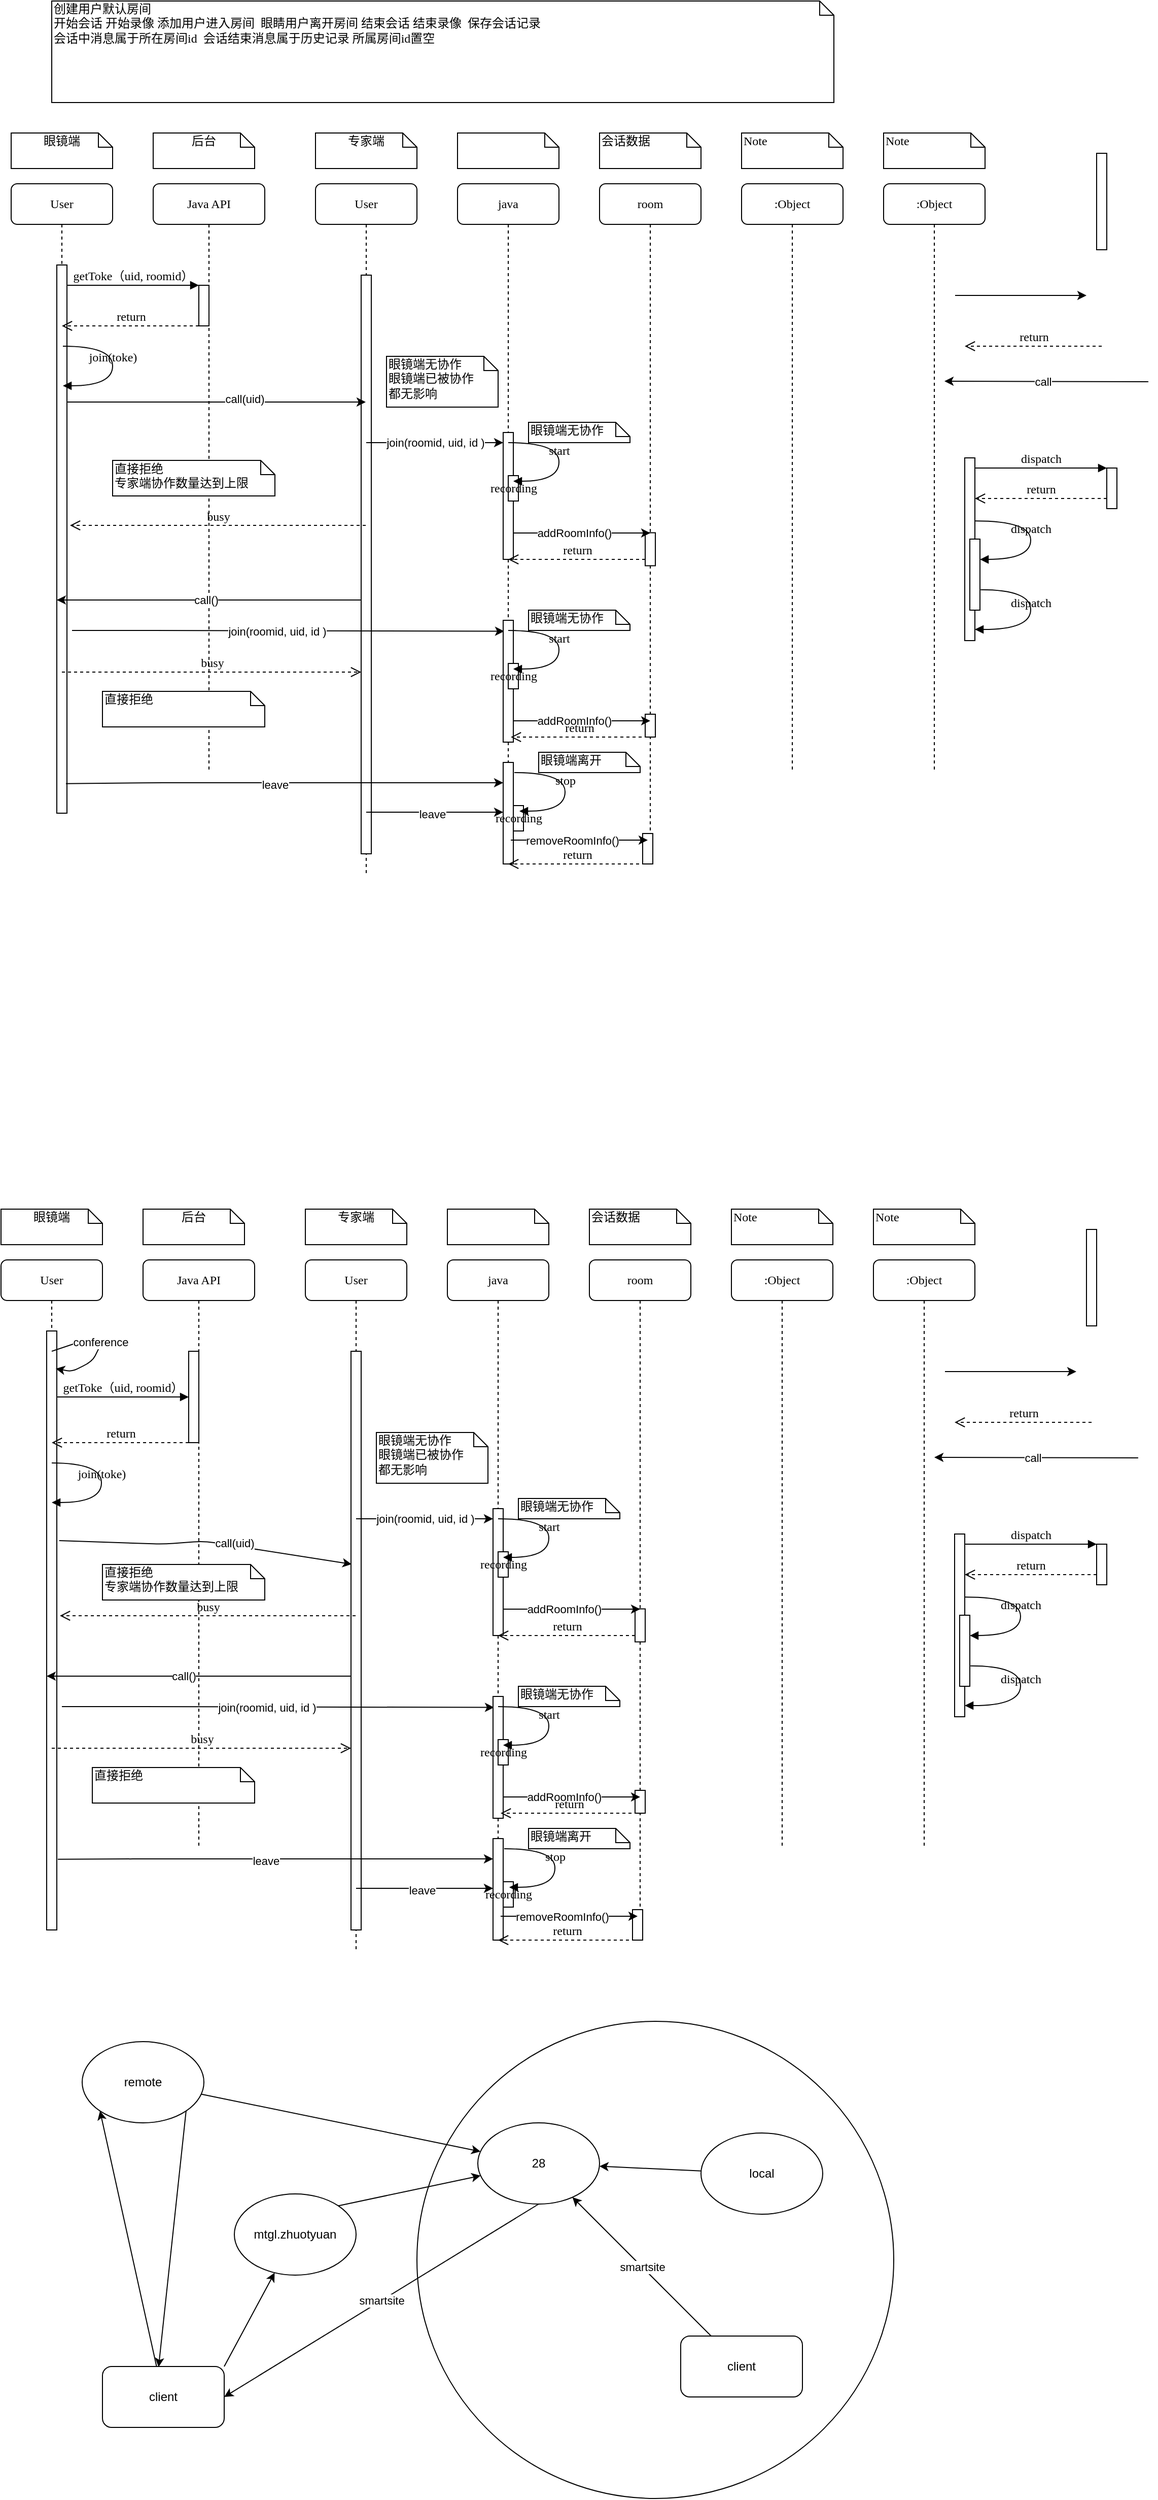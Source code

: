 <mxfile version="14.4.8" type="github">
  <diagram name="Page-1" id="13e1069c-82ec-6db2-03f1-153e76fe0fe0">
    <mxGraphModel dx="934" dy="1406" grid="1" gridSize="10" guides="1" tooltips="1" connect="1" arrows="1" fold="1" page="1" pageScale="1" pageWidth="1100" pageHeight="850" background="#ffffff" math="0" shadow="0">
      <root>
        <mxCell id="0" />
        <mxCell id="1" parent="0" />
        <mxCell id="CfhzM83Ri4UYzs0AbyxH-80" value="" style="ellipse;whiteSpace=wrap;html=1;aspect=fixed;fillColor=none;shadow=0;" vertex="1" parent="1">
          <mxGeometry x="500" y="1890" width="470" height="470" as="geometry" />
        </mxCell>
        <mxCell id="7baba1c4bc27f4b0-2" value="Java API" style="shape=umlLifeline;perimeter=lifelinePerimeter;whiteSpace=wrap;html=1;container=1;collapsible=0;recursiveResize=0;outlineConnect=0;rounded=1;shadow=0;comic=0;labelBackgroundColor=none;strokeWidth=1;fontFamily=Verdana;fontSize=12;align=center;" parent="1" vertex="1">
          <mxGeometry x="240" y="80" width="110" height="580" as="geometry" />
        </mxCell>
        <mxCell id="7baba1c4bc27f4b0-10" value="" style="html=1;points=[];perimeter=orthogonalPerimeter;rounded=0;shadow=0;comic=0;labelBackgroundColor=none;strokeWidth=1;fontFamily=Verdana;fontSize=12;align=center;" parent="7baba1c4bc27f4b0-2" vertex="1">
          <mxGeometry x="45" y="100" width="10" height="40" as="geometry" />
        </mxCell>
        <mxCell id="odlqmuHHD26M4DmsH0EI-45" value="直接拒绝" style="shape=note;whiteSpace=wrap;html=1;size=14;verticalAlign=top;align=left;spacingTop=-6;rounded=0;shadow=0;comic=0;labelBackgroundColor=none;strokeWidth=1;fontFamily=Verdana;fontSize=12" parent="7baba1c4bc27f4b0-2" vertex="1">
          <mxGeometry x="-50" y="500" width="160" height="35" as="geometry" />
        </mxCell>
        <mxCell id="7baba1c4bc27f4b0-3" value="User" style="shape=umlLifeline;perimeter=lifelinePerimeter;whiteSpace=wrap;html=1;container=1;collapsible=0;recursiveResize=0;outlineConnect=0;rounded=1;shadow=0;comic=0;labelBackgroundColor=none;strokeWidth=1;fontFamily=Verdana;fontSize=12;align=center;" parent="1" vertex="1">
          <mxGeometry x="400" y="80" width="100" height="680" as="geometry" />
        </mxCell>
        <mxCell id="7baba1c4bc27f4b0-13" value="" style="html=1;points=[];perimeter=orthogonalPerimeter;rounded=0;shadow=0;comic=0;labelBackgroundColor=none;strokeWidth=1;fontFamily=Verdana;fontSize=12;align=center;" parent="7baba1c4bc27f4b0-3" vertex="1">
          <mxGeometry x="45" y="90" width="10" height="570" as="geometry" />
        </mxCell>
        <mxCell id="7baba1c4bc27f4b0-4" value="java" style="shape=umlLifeline;perimeter=lifelinePerimeter;whiteSpace=wrap;html=1;container=1;collapsible=0;recursiveResize=0;outlineConnect=0;rounded=1;shadow=0;comic=0;labelBackgroundColor=none;strokeWidth=1;fontFamily=Verdana;fontSize=12;align=center;" parent="1" vertex="1">
          <mxGeometry x="540" y="80" width="100" height="670" as="geometry" />
        </mxCell>
        <mxCell id="odlqmuHHD26M4DmsH0EI-8" value="" style="html=1;points=[];perimeter=orthogonalPerimeter;rounded=0;shadow=0;comic=0;labelBackgroundColor=none;strokeWidth=1;fontFamily=Verdana;fontSize=12;align=center;" parent="7baba1c4bc27f4b0-4" vertex="1">
          <mxGeometry x="45" y="245" width="10" height="125" as="geometry" />
        </mxCell>
        <mxCell id="odlqmuHHD26M4DmsH0EI-46" value="" style="html=1;points=[];perimeter=orthogonalPerimeter;rounded=0;shadow=0;comic=0;labelBackgroundColor=none;strokeWidth=1;fontFamily=Verdana;fontSize=12;align=center;" parent="7baba1c4bc27f4b0-4" vertex="1">
          <mxGeometry x="45" y="570" width="10" height="100" as="geometry" />
        </mxCell>
        <mxCell id="7baba1c4bc27f4b0-5" value="room" style="shape=umlLifeline;perimeter=lifelinePerimeter;whiteSpace=wrap;html=1;container=1;collapsible=0;recursiveResize=0;outlineConnect=0;rounded=1;shadow=0;comic=0;labelBackgroundColor=none;strokeWidth=1;fontFamily=Verdana;fontSize=12;align=center;" parent="1" vertex="1">
          <mxGeometry x="680" y="80" width="100" height="670" as="geometry" />
        </mxCell>
        <mxCell id="odlqmuHHD26M4DmsH0EI-15" value="" style="html=1;points=[];perimeter=orthogonalPerimeter;rounded=0;shadow=0;comic=0;labelBackgroundColor=none;strokeWidth=1;fontFamily=Verdana;fontSize=12;align=center;" parent="7baba1c4bc27f4b0-5" vertex="1">
          <mxGeometry x="45" y="343.75" width="10" height="32.5" as="geometry" />
        </mxCell>
        <mxCell id="7baba1c4bc27f4b0-6" value=":Object" style="shape=umlLifeline;perimeter=lifelinePerimeter;whiteSpace=wrap;html=1;container=1;collapsible=0;recursiveResize=0;outlineConnect=0;rounded=1;shadow=0;comic=0;labelBackgroundColor=none;strokeWidth=1;fontFamily=Verdana;fontSize=12;align=center;" parent="1" vertex="1">
          <mxGeometry x="820" y="80" width="100" height="580" as="geometry" />
        </mxCell>
        <mxCell id="7baba1c4bc27f4b0-7" value=":Object" style="shape=umlLifeline;perimeter=lifelinePerimeter;whiteSpace=wrap;html=1;container=1;collapsible=0;recursiveResize=0;outlineConnect=0;rounded=1;shadow=0;comic=0;labelBackgroundColor=none;strokeWidth=1;fontFamily=Verdana;fontSize=12;align=center;" parent="1" vertex="1">
          <mxGeometry x="960" y="80" width="100" height="580" as="geometry" />
        </mxCell>
        <mxCell id="7baba1c4bc27f4b0-8" value="User" style="shape=umlLifeline;perimeter=lifelinePerimeter;whiteSpace=wrap;html=1;container=1;collapsible=0;recursiveResize=0;outlineConnect=0;rounded=1;shadow=0;comic=0;labelBackgroundColor=none;strokeWidth=1;fontFamily=Verdana;fontSize=12;align=center;" parent="1" vertex="1">
          <mxGeometry x="100" y="80" width="100" height="620" as="geometry" />
        </mxCell>
        <mxCell id="7baba1c4bc27f4b0-9" value="" style="html=1;points=[];perimeter=orthogonalPerimeter;rounded=0;shadow=0;comic=0;labelBackgroundColor=none;strokeWidth=1;fontFamily=Verdana;fontSize=12;align=center;" parent="7baba1c4bc27f4b0-8" vertex="1">
          <mxGeometry x="45" y="80" width="10" height="540" as="geometry" />
        </mxCell>
        <mxCell id="7baba1c4bc27f4b0-16" value="" style="html=1;points=[];perimeter=orthogonalPerimeter;rounded=0;shadow=0;comic=0;labelBackgroundColor=none;strokeWidth=1;fontFamily=Verdana;fontSize=12;align=center;" parent="1" vertex="1">
          <mxGeometry x="1040" y="350" width="10" height="180" as="geometry" />
        </mxCell>
        <mxCell id="7baba1c4bc27f4b0-19" value="" style="html=1;points=[];perimeter=orthogonalPerimeter;rounded=0;shadow=0;comic=0;labelBackgroundColor=none;strokeWidth=1;fontFamily=Verdana;fontSize=12;align=center;" parent="1" vertex="1">
          <mxGeometry x="1180" y="360" width="10" height="40" as="geometry" />
        </mxCell>
        <mxCell id="7baba1c4bc27f4b0-20" value="dispatch" style="html=1;verticalAlign=bottom;endArrow=block;entryX=0;entryY=0;labelBackgroundColor=none;fontFamily=Verdana;fontSize=12;edgeStyle=elbowEdgeStyle;elbow=vertical;" parent="1" source="7baba1c4bc27f4b0-16" target="7baba1c4bc27f4b0-19" edge="1">
          <mxGeometry relative="1" as="geometry">
            <mxPoint x="1105" y="360" as="sourcePoint" />
          </mxGeometry>
        </mxCell>
        <mxCell id="7baba1c4bc27f4b0-21" value="return" style="html=1;verticalAlign=bottom;endArrow=open;dashed=1;endSize=8;labelBackgroundColor=none;fontFamily=Verdana;fontSize=12;edgeStyle=elbowEdgeStyle;elbow=vertical;" parent="1" source="7baba1c4bc27f4b0-19" target="7baba1c4bc27f4b0-16" edge="1">
          <mxGeometry relative="1" as="geometry">
            <mxPoint x="1105" y="436" as="targetPoint" />
            <Array as="points">
              <mxPoint x="1125" y="390" />
              <mxPoint x="1155" y="390" />
            </Array>
          </mxGeometry>
        </mxCell>
        <mxCell id="7baba1c4bc27f4b0-11" value="getToke（uid, roomid）" style="html=1;verticalAlign=bottom;endArrow=block;entryX=0;entryY=0;labelBackgroundColor=none;fontFamily=Verdana;fontSize=12;edgeStyle=elbowEdgeStyle;elbow=vertical;" parent="1" source="7baba1c4bc27f4b0-9" target="7baba1c4bc27f4b0-10" edge="1">
          <mxGeometry relative="1" as="geometry">
            <mxPoint x="220" y="190" as="sourcePoint" />
          </mxGeometry>
        </mxCell>
        <mxCell id="7baba1c4bc27f4b0-34" value="" style="html=1;points=[];perimeter=orthogonalPerimeter;rounded=0;shadow=0;comic=0;labelBackgroundColor=none;strokeWidth=1;fontFamily=Verdana;fontSize=12;align=center;" parent="1" vertex="1">
          <mxGeometry x="1045" y="430" width="10" height="70" as="geometry" />
        </mxCell>
        <mxCell id="7baba1c4bc27f4b0-35" value="dispatch" style="html=1;verticalAlign=bottom;endArrow=block;labelBackgroundColor=none;fontFamily=Verdana;fontSize=12;elbow=vertical;edgeStyle=orthogonalEdgeStyle;curved=1;entryX=1;entryY=0.286;entryPerimeter=0;exitX=1.038;exitY=0.345;exitPerimeter=0;" parent="1" source="7baba1c4bc27f4b0-16" target="7baba1c4bc27f4b0-34" edge="1">
          <mxGeometry relative="1" as="geometry">
            <mxPoint x="920" y="360" as="sourcePoint" />
            <mxPoint x="1050" y="360" as="targetPoint" />
            <Array as="points">
              <mxPoint x="1105" y="412" />
              <mxPoint x="1105" y="450" />
            </Array>
          </mxGeometry>
        </mxCell>
        <mxCell id="7baba1c4bc27f4b0-36" value="dispatch" style="html=1;verticalAlign=bottom;endArrow=block;labelBackgroundColor=none;fontFamily=Verdana;fontSize=12;elbow=vertical;edgeStyle=orthogonalEdgeStyle;curved=1;exitX=1.066;exitY=0.713;exitPerimeter=0;" parent="1" source="7baba1c4bc27f4b0-34" edge="1">
          <mxGeometry relative="1" as="geometry">
            <mxPoint x="1065.333" y="480" as="sourcePoint" />
            <mxPoint x="1050" y="519" as="targetPoint" />
            <Array as="points">
              <mxPoint x="1105" y="480" />
              <mxPoint x="1105" y="519" />
            </Array>
          </mxGeometry>
        </mxCell>
        <mxCell id="7baba1c4bc27f4b0-40" value="眼镜端" style="shape=note;whiteSpace=wrap;html=1;size=14;verticalAlign=top;align=center;spacingTop=-6;rounded=0;shadow=0;comic=0;labelBackgroundColor=none;strokeWidth=1;fontFamily=Verdana;fontSize=12" parent="1" vertex="1">
          <mxGeometry x="100" y="30" width="100" height="35" as="geometry" />
        </mxCell>
        <mxCell id="7baba1c4bc27f4b0-41" value="后台" style="shape=note;whiteSpace=wrap;html=1;size=14;verticalAlign=top;align=center;spacingTop=-6;rounded=0;shadow=0;comic=0;labelBackgroundColor=none;strokeWidth=1;fontFamily=Verdana;fontSize=12" parent="1" vertex="1">
          <mxGeometry x="240" y="30" width="100" height="35" as="geometry" />
        </mxCell>
        <mxCell id="7baba1c4bc27f4b0-42" value="&lt;div&gt;&lt;span&gt;专家端&lt;/span&gt;&lt;/div&gt;" style="shape=note;whiteSpace=wrap;html=1;size=14;verticalAlign=top;align=center;spacingTop=-6;rounded=0;shadow=0;comic=0;labelBackgroundColor=none;strokeWidth=1;fontFamily=Verdana;fontSize=12" parent="1" vertex="1">
          <mxGeometry x="400" y="30" width="100" height="35" as="geometry" />
        </mxCell>
        <mxCell id="7baba1c4bc27f4b0-43" value="" style="shape=note;whiteSpace=wrap;html=1;size=14;verticalAlign=top;align=left;spacingTop=-6;rounded=0;shadow=0;comic=0;labelBackgroundColor=none;strokeWidth=1;fontFamily=Verdana;fontSize=12" parent="1" vertex="1">
          <mxGeometry x="540" y="30" width="100" height="35" as="geometry" />
        </mxCell>
        <mxCell id="7baba1c4bc27f4b0-44" value="会话数据" style="shape=note;whiteSpace=wrap;html=1;size=14;verticalAlign=top;align=left;spacingTop=-6;rounded=0;shadow=0;comic=0;labelBackgroundColor=none;strokeWidth=1;fontFamily=Verdana;fontSize=12" parent="1" vertex="1">
          <mxGeometry x="680" y="30" width="100" height="35" as="geometry" />
        </mxCell>
        <mxCell id="7baba1c4bc27f4b0-45" value="Note" style="shape=note;whiteSpace=wrap;html=1;size=14;verticalAlign=top;align=left;spacingTop=-6;rounded=0;shadow=0;comic=0;labelBackgroundColor=none;strokeWidth=1;fontFamily=Verdana;fontSize=12" parent="1" vertex="1">
          <mxGeometry x="820" y="30" width="100" height="35" as="geometry" />
        </mxCell>
        <mxCell id="7baba1c4bc27f4b0-46" value="Note" style="shape=note;whiteSpace=wrap;html=1;size=14;verticalAlign=top;align=left;spacingTop=-6;rounded=0;shadow=0;comic=0;labelBackgroundColor=none;strokeWidth=1;fontFamily=Verdana;fontSize=12" parent="1" vertex="1">
          <mxGeometry x="960" y="30" width="100" height="35" as="geometry" />
        </mxCell>
        <mxCell id="odlqmuHHD26M4DmsH0EI-4" value="" style="endArrow=classic;html=1;exitX=1;exitY=0.25;exitDx=0;exitDy=0;exitPerimeter=0;" parent="1" source="7baba1c4bc27f4b0-9" target="7baba1c4bc27f4b0-3" edge="1">
          <mxGeometry width="50" height="50" relative="1" as="geometry">
            <mxPoint x="500" y="400" as="sourcePoint" />
            <mxPoint x="550" y="350" as="targetPoint" />
          </mxGeometry>
        </mxCell>
        <mxCell id="odlqmuHHD26M4DmsH0EI-5" value="call(uid)" style="edgeLabel;html=1;align=center;verticalAlign=middle;resizable=0;points=[];" parent="odlqmuHHD26M4DmsH0EI-4" vertex="1" connectable="0">
          <mxGeometry x="0.181" y="3" relative="1" as="geometry">
            <mxPoint x="1" as="offset" />
          </mxGeometry>
        </mxCell>
        <mxCell id="odlqmuHHD26M4DmsH0EI-6" value="join(roomid, uid, id )" style="endArrow=classic;html=1;" parent="1" target="odlqmuHHD26M4DmsH0EI-8" edge="1">
          <mxGeometry width="50" height="50" relative="1" as="geometry">
            <mxPoint x="450" y="335" as="sourcePoint" />
            <mxPoint x="570" y="335" as="targetPoint" />
            <Array as="points">
              <mxPoint x="520" y="335" />
            </Array>
          </mxGeometry>
        </mxCell>
        <mxCell id="odlqmuHHD26M4DmsH0EI-9" value="" style="endArrow=classic;html=1;entryX=0.1;entryY=0.09;entryDx=0;entryDy=0;entryPerimeter=0;" parent="1" target="odlqmuHHD26M4DmsH0EI-35" edge="1">
          <mxGeometry x="-0.111" width="50" height="50" relative="1" as="geometry">
            <mxPoint x="160" y="520" as="sourcePoint" />
            <mxPoint x="585" y="520" as="targetPoint" />
            <Array as="points">
              <mxPoint x="230" y="520" />
            </Array>
            <mxPoint as="offset" />
          </mxGeometry>
        </mxCell>
        <mxCell id="odlqmuHHD26M4DmsH0EI-32" value="join(roomid, uid, id )" style="edgeLabel;html=1;align=center;verticalAlign=middle;resizable=0;points=[];" parent="odlqmuHHD26M4DmsH0EI-9" vertex="1" connectable="0">
          <mxGeometry x="-0.054" relative="1" as="geometry">
            <mxPoint as="offset" />
          </mxGeometry>
        </mxCell>
        <mxCell id="odlqmuHHD26M4DmsH0EI-11" value="" style="html=1;points=[];perimeter=orthogonalPerimeter;rounded=0;shadow=0;comic=0;labelBackgroundColor=none;strokeWidth=1;fontFamily=Verdana;fontSize=12;align=center;" parent="1" vertex="1">
          <mxGeometry x="1170" y="50" width="10" height="95" as="geometry" />
        </mxCell>
        <mxCell id="odlqmuHHD26M4DmsH0EI-14" value="addRoomInfo()" style="endArrow=classic;html=1;" parent="1" edge="1">
          <mxGeometry x="-0.111" width="50" height="50" relative="1" as="geometry">
            <mxPoint x="595" y="424" as="sourcePoint" />
            <mxPoint x="730" y="424" as="targetPoint" />
            <Array as="points" />
            <mxPoint as="offset" />
          </mxGeometry>
        </mxCell>
        <mxCell id="odlqmuHHD26M4DmsH0EI-16" value="return" style="html=1;verticalAlign=bottom;endArrow=open;dashed=1;endSize=8;labelBackgroundColor=none;fontFamily=Verdana;fontSize=12;edgeStyle=elbowEdgeStyle;elbow=vertical;" parent="1" edge="1">
          <mxGeometry relative="1" as="geometry">
            <mxPoint x="1040" y="240" as="targetPoint" />
            <Array as="points" />
            <mxPoint x="1175" y="240" as="sourcePoint" />
          </mxGeometry>
        </mxCell>
        <mxCell id="odlqmuHHD26M4DmsH0EI-17" value="busy" style="html=1;verticalAlign=bottom;endArrow=open;dashed=1;endSize=8;labelBackgroundColor=none;fontFamily=Verdana;fontSize=12;edgeStyle=elbowEdgeStyle;elbow=vertical;entryX=1.3;entryY=0.475;entryDx=0;entryDy=0;entryPerimeter=0;" parent="1" source="7baba1c4bc27f4b0-3" target="7baba1c4bc27f4b0-9" edge="1">
          <mxGeometry relative="1" as="geometry">
            <mxPoint x="240" y="390" as="targetPoint" />
            <Array as="points" />
            <mxPoint x="375" y="390" as="sourcePoint" />
          </mxGeometry>
        </mxCell>
        <mxCell id="odlqmuHHD26M4DmsH0EI-18" value="return" style="html=1;verticalAlign=bottom;endArrow=open;dashed=1;endSize=8;labelBackgroundColor=none;fontFamily=Verdana;fontSize=12;edgeStyle=elbowEdgeStyle;elbow=vertical;" parent="1" edge="1">
          <mxGeometry relative="1" as="geometry">
            <mxPoint x="150" y="220" as="targetPoint" />
            <Array as="points" />
            <mxPoint x="285" y="220" as="sourcePoint" />
          </mxGeometry>
        </mxCell>
        <mxCell id="odlqmuHHD26M4DmsH0EI-19" value="眼镜端无协作&lt;br&gt;眼镜端已被协作&lt;br&gt;都无影响" style="shape=note;whiteSpace=wrap;html=1;size=14;verticalAlign=top;align=left;spacingTop=-6;rounded=0;shadow=0;comic=0;labelBackgroundColor=none;strokeWidth=1;fontFamily=Verdana;fontSize=12" parent="1" vertex="1">
          <mxGeometry x="470" y="250" width="110" height="50" as="geometry" />
        </mxCell>
        <mxCell id="odlqmuHHD26M4DmsH0EI-20" value="直接拒绝&lt;br&gt;专家端协作数量达到上限" style="shape=note;whiteSpace=wrap;html=1;size=14;verticalAlign=top;align=left;spacingTop=-6;rounded=0;shadow=0;comic=0;labelBackgroundColor=none;strokeWidth=1;fontFamily=Verdana;fontSize=12" parent="1" vertex="1">
          <mxGeometry x="200" y="352.5" width="160" height="35" as="geometry" />
        </mxCell>
        <mxCell id="odlqmuHHD26M4DmsH0EI-21" value="" style="endArrow=classic;html=1;" parent="1" edge="1">
          <mxGeometry x="-0.111" width="50" height="50" relative="1" as="geometry">
            <mxPoint x="445" y="490" as="sourcePoint" />
            <mxPoint x="145" y="490" as="targetPoint" />
            <Array as="points">
              <mxPoint x="345.5" y="490" />
            </Array>
            <mxPoint as="offset" />
          </mxGeometry>
        </mxCell>
        <mxCell id="odlqmuHHD26M4DmsH0EI-22" value="call()" style="edgeLabel;html=1;align=center;verticalAlign=middle;resizable=0;points=[];" parent="odlqmuHHD26M4DmsH0EI-21" vertex="1" connectable="0">
          <mxGeometry x="0.05" relative="1" as="geometry">
            <mxPoint x="4" as="offset" />
          </mxGeometry>
        </mxCell>
        <mxCell id="odlqmuHHD26M4DmsH0EI-23" value="" style="endArrow=classic;html=1;" parent="1" edge="1">
          <mxGeometry x="-0.111" width="50" height="50" relative="1" as="geometry">
            <mxPoint x="1221" y="275" as="sourcePoint" />
            <mxPoint x="1020" y="274.5" as="targetPoint" />
            <Array as="points">
              <mxPoint x="1220.5" y="274.5" />
            </Array>
            <mxPoint as="offset" />
          </mxGeometry>
        </mxCell>
        <mxCell id="odlqmuHHD26M4DmsH0EI-24" value="call" style="edgeLabel;html=1;align=center;verticalAlign=middle;resizable=0;points=[];" parent="odlqmuHHD26M4DmsH0EI-23" vertex="1" connectable="0">
          <mxGeometry x="0.05" relative="1" as="geometry">
            <mxPoint x="1" as="offset" />
          </mxGeometry>
        </mxCell>
        <mxCell id="odlqmuHHD26M4DmsH0EI-26" value="" style="endArrow=classic;html=1;" parent="1" edge="1">
          <mxGeometry x="-0.111" width="50" height="50" relative="1" as="geometry">
            <mxPoint x="1030.5" y="190" as="sourcePoint" />
            <mxPoint x="1160" y="190" as="targetPoint" />
            <Array as="points">
              <mxPoint x="1100.5" y="190" />
            </Array>
            <mxPoint as="offset" />
          </mxGeometry>
        </mxCell>
        <mxCell id="odlqmuHHD26M4DmsH0EI-28" value="recording" style="html=1;points=[];perimeter=orthogonalPerimeter;rounded=0;shadow=0;comic=0;labelBackgroundColor=none;strokeWidth=1;fontFamily=Verdana;fontSize=12;align=center;" parent="1" vertex="1">
          <mxGeometry x="590" y="367.5" width="10" height="25" as="geometry" />
        </mxCell>
        <mxCell id="odlqmuHHD26M4DmsH0EI-30" value="start" style="html=1;verticalAlign=bottom;endArrow=block;labelBackgroundColor=none;fontFamily=Verdana;fontSize=12;elbow=vertical;edgeStyle=orthogonalEdgeStyle;curved=1;exitX=1.038;exitY=0.345;exitPerimeter=0;" parent="1" edge="1">
          <mxGeometry relative="1" as="geometry">
            <mxPoint x="590.0" y="335.0" as="sourcePoint" />
            <mxPoint x="595" y="373" as="targetPoint" />
            <Array as="points">
              <mxPoint x="640" y="335" />
              <mxPoint x="640" y="373" />
            </Array>
          </mxGeometry>
        </mxCell>
        <mxCell id="odlqmuHHD26M4DmsH0EI-31" value="&lt;span&gt;眼镜端无协作&lt;/span&gt;" style="shape=note;whiteSpace=wrap;html=1;size=14;verticalAlign=top;align=left;spacingTop=-6;rounded=0;shadow=0;comic=0;labelBackgroundColor=none;strokeWidth=1;fontFamily=Verdana;fontSize=12" parent="1" vertex="1">
          <mxGeometry x="610" y="315" width="100" height="20" as="geometry" />
        </mxCell>
        <mxCell id="odlqmuHHD26M4DmsH0EI-33" value="busy" style="html=1;verticalAlign=bottom;endArrow=open;dashed=1;endSize=8;labelBackgroundColor=none;fontFamily=Verdana;fontSize=12;edgeStyle=elbowEdgeStyle;elbow=vertical;" parent="1" source="7baba1c4bc27f4b0-8" target="7baba1c4bc27f4b0-13" edge="1">
          <mxGeometry relative="1" as="geometry">
            <mxPoint x="144.25" y="560" as="targetPoint" />
            <Array as="points">
              <mxPoint x="400" y="561" />
            </Array>
            <mxPoint x="390" y="540" as="sourcePoint" />
          </mxGeometry>
        </mxCell>
        <mxCell id="odlqmuHHD26M4DmsH0EI-35" value="" style="html=1;points=[];perimeter=orthogonalPerimeter;rounded=0;shadow=0;comic=0;labelBackgroundColor=none;strokeWidth=1;fontFamily=Verdana;fontSize=12;align=center;" parent="1" vertex="1">
          <mxGeometry x="585" y="510" width="10" height="120" as="geometry" />
        </mxCell>
        <mxCell id="odlqmuHHD26M4DmsH0EI-36" value="" style="html=1;points=[];perimeter=orthogonalPerimeter;rounded=0;shadow=0;comic=0;labelBackgroundColor=none;strokeWidth=1;fontFamily=Verdana;fontSize=12;align=center;" parent="1" vertex="1">
          <mxGeometry x="725" y="602.5" width="10" height="22.5" as="geometry" />
        </mxCell>
        <mxCell id="odlqmuHHD26M4DmsH0EI-37" value="addRoomInfo()" style="endArrow=classic;html=1;" parent="1" edge="1">
          <mxGeometry x="-0.111" width="50" height="50" relative="1" as="geometry">
            <mxPoint x="595" y="609" as="sourcePoint" />
            <mxPoint x="730" y="609" as="targetPoint" />
            <Array as="points" />
            <mxPoint as="offset" />
          </mxGeometry>
        </mxCell>
        <mxCell id="odlqmuHHD26M4DmsH0EI-38" value="recording" style="html=1;points=[];perimeter=orthogonalPerimeter;rounded=0;shadow=0;comic=0;labelBackgroundColor=none;strokeWidth=1;fontFamily=Verdana;fontSize=12;align=center;" parent="1" vertex="1">
          <mxGeometry x="590" y="552.5" width="10" height="25" as="geometry" />
        </mxCell>
        <mxCell id="odlqmuHHD26M4DmsH0EI-39" value="start" style="html=1;verticalAlign=bottom;endArrow=block;labelBackgroundColor=none;fontFamily=Verdana;fontSize=12;elbow=vertical;edgeStyle=orthogonalEdgeStyle;curved=1;exitX=1.038;exitY=0.345;exitPerimeter=0;" parent="1" edge="1">
          <mxGeometry relative="1" as="geometry">
            <mxPoint x="590" y="520" as="sourcePoint" />
            <mxPoint x="595" y="558" as="targetPoint" />
            <Array as="points">
              <mxPoint x="640" y="520" />
              <mxPoint x="640" y="558" />
            </Array>
          </mxGeometry>
        </mxCell>
        <mxCell id="odlqmuHHD26M4DmsH0EI-40" value="&lt;span&gt;眼镜端无协作&lt;/span&gt;" style="shape=note;whiteSpace=wrap;html=1;size=14;verticalAlign=top;align=left;spacingTop=-6;rounded=0;shadow=0;comic=0;labelBackgroundColor=none;strokeWidth=1;fontFamily=Verdana;fontSize=12" parent="1" vertex="1">
          <mxGeometry x="610" y="500" width="100" height="20" as="geometry" />
        </mxCell>
        <mxCell id="odlqmuHHD26M4DmsH0EI-43" value="return" style="html=1;verticalAlign=bottom;endArrow=open;dashed=1;endSize=8;labelBackgroundColor=none;fontFamily=Verdana;fontSize=12;edgeStyle=elbowEdgeStyle;elbow=vertical;" parent="1" edge="1">
          <mxGeometry relative="1" as="geometry">
            <mxPoint x="590" y="450" as="targetPoint" />
            <Array as="points" />
            <mxPoint x="725" y="450" as="sourcePoint" />
          </mxGeometry>
        </mxCell>
        <mxCell id="odlqmuHHD26M4DmsH0EI-44" value="return" style="html=1;verticalAlign=bottom;endArrow=open;dashed=1;endSize=8;labelBackgroundColor=none;fontFamily=Verdana;fontSize=12;edgeStyle=elbowEdgeStyle;elbow=vertical;" parent="1" edge="1">
          <mxGeometry relative="1" as="geometry">
            <mxPoint x="592.5" y="625" as="targetPoint" />
            <Array as="points" />
            <mxPoint x="727.5" y="625" as="sourcePoint" />
          </mxGeometry>
        </mxCell>
        <mxCell id="odlqmuHHD26M4DmsH0EI-47" value="" style="endArrow=classic;html=1;exitX=0.9;exitY=0.946;exitDx=0;exitDy=0;exitPerimeter=0;" parent="1" source="7baba1c4bc27f4b0-9" target="odlqmuHHD26M4DmsH0EI-46" edge="1">
          <mxGeometry x="-0.111" width="50" height="50" relative="1" as="geometry">
            <mxPoint x="180" y="670" as="sourcePoint" />
            <mxPoint x="299.5" y="670" as="targetPoint" />
            <Array as="points">
              <mxPoint x="240" y="670" />
            </Array>
            <mxPoint as="offset" />
          </mxGeometry>
        </mxCell>
        <mxCell id="odlqmuHHD26M4DmsH0EI-48" value="leave" style="edgeLabel;html=1;align=center;verticalAlign=middle;resizable=0;points=[];" parent="odlqmuHHD26M4DmsH0EI-47" vertex="1" connectable="0">
          <mxGeometry x="-0.044" y="-2" relative="1" as="geometry">
            <mxPoint as="offset" />
          </mxGeometry>
        </mxCell>
        <mxCell id="odlqmuHHD26M4DmsH0EI-51" value="" style="endArrow=classic;html=1;" parent="1" edge="1">
          <mxGeometry x="-0.111" width="50" height="50" relative="1" as="geometry">
            <mxPoint x="450" y="699" as="sourcePoint" />
            <mxPoint x="585" y="699" as="targetPoint" />
            <Array as="points" />
            <mxPoint as="offset" />
          </mxGeometry>
        </mxCell>
        <mxCell id="odlqmuHHD26M4DmsH0EI-52" value="leave" style="edgeLabel;html=1;align=center;verticalAlign=middle;resizable=0;points=[];" parent="odlqmuHHD26M4DmsH0EI-51" vertex="1" connectable="0">
          <mxGeometry x="-0.044" y="-2" relative="1" as="geometry">
            <mxPoint as="offset" />
          </mxGeometry>
        </mxCell>
        <mxCell id="odlqmuHHD26M4DmsH0EI-53" value="recording" style="html=1;points=[];perimeter=orthogonalPerimeter;rounded=0;shadow=0;comic=0;labelBackgroundColor=none;strokeWidth=1;fontFamily=Verdana;fontSize=12;align=center;" parent="1" vertex="1">
          <mxGeometry x="595" y="692.5" width="10" height="25" as="geometry" />
        </mxCell>
        <mxCell id="odlqmuHHD26M4DmsH0EI-54" value="stop" style="html=1;verticalAlign=bottom;endArrow=block;labelBackgroundColor=none;fontFamily=Verdana;fontSize=12;elbow=vertical;edgeStyle=orthogonalEdgeStyle;curved=1;exitX=1.038;exitY=0.345;exitPerimeter=0;" parent="1" edge="1">
          <mxGeometry relative="1" as="geometry">
            <mxPoint x="596" y="660" as="sourcePoint" />
            <mxPoint x="601" y="698" as="targetPoint" />
            <Array as="points">
              <mxPoint x="646" y="660" />
              <mxPoint x="646" y="698" />
            </Array>
          </mxGeometry>
        </mxCell>
        <mxCell id="odlqmuHHD26M4DmsH0EI-56" value="" style="html=1;points=[];perimeter=orthogonalPerimeter;rounded=0;shadow=0;comic=0;labelBackgroundColor=none;strokeWidth=1;fontFamily=Verdana;fontSize=12;align=center;" parent="1" vertex="1">
          <mxGeometry x="722.5" y="720" width="10" height="30" as="geometry" />
        </mxCell>
        <mxCell id="odlqmuHHD26M4DmsH0EI-57" value="removeRoomInfo()" style="endArrow=classic;html=1;" parent="1" edge="1">
          <mxGeometry x="-0.111" width="50" height="50" relative="1" as="geometry">
            <mxPoint x="592.5" y="726.5" as="sourcePoint" />
            <mxPoint x="727.5" y="726.5" as="targetPoint" />
            <Array as="points" />
            <mxPoint as="offset" />
          </mxGeometry>
        </mxCell>
        <mxCell id="odlqmuHHD26M4DmsH0EI-58" value="return" style="html=1;verticalAlign=bottom;endArrow=open;dashed=1;endSize=8;labelBackgroundColor=none;fontFamily=Verdana;fontSize=12;edgeStyle=elbowEdgeStyle;elbow=vertical;" parent="1" edge="1">
          <mxGeometry relative="1" as="geometry">
            <mxPoint x="590" y="750" as="targetPoint" />
            <Array as="points" />
            <mxPoint x="725" y="750" as="sourcePoint" />
          </mxGeometry>
        </mxCell>
        <mxCell id="odlqmuHHD26M4DmsH0EI-59" value="&lt;span&gt;眼镜端离开&lt;/span&gt;" style="shape=note;whiteSpace=wrap;html=1;size=14;verticalAlign=top;align=left;spacingTop=-6;rounded=0;shadow=0;comic=0;labelBackgroundColor=none;strokeWidth=1;fontFamily=Verdana;fontSize=12" parent="1" vertex="1">
          <mxGeometry x="620" y="640" width="100" height="20" as="geometry" />
        </mxCell>
        <mxCell id="P2DkG12NdxDLuXwxPzHu-1" value="创建用户默认房间&amp;nbsp;&lt;br&gt;开始会话 开始录像 添加用户进入房间&amp;nbsp; 眼睛用户离开房间 结束会话 结束录像&amp;nbsp; 保存会话记录&lt;br&gt;会话中消息属于所在房间id&amp;nbsp; 会话结束消息属于历史记录 所属房间id置空" style="shape=note;whiteSpace=wrap;html=1;size=14;verticalAlign=top;align=left;spacingTop=-6;rounded=0;shadow=0;comic=0;labelBackgroundColor=none;strokeWidth=1;fontFamily=Verdana;fontSize=12" parent="1" vertex="1">
          <mxGeometry x="140" y="-100" width="771" height="100" as="geometry" />
        </mxCell>
        <mxCell id="Yd7mBNa5vslCqtSXKkKX-2" value="join(toke)" style="html=1;verticalAlign=bottom;endArrow=block;labelBackgroundColor=none;fontFamily=Verdana;fontSize=12;elbow=vertical;edgeStyle=orthogonalEdgeStyle;curved=1;" parent="1" edge="1">
          <mxGeometry relative="1" as="geometry">
            <mxPoint x="151" y="240" as="sourcePoint" />
            <mxPoint x="151" y="279" as="targetPoint" />
            <Array as="points">
              <mxPoint x="200" y="240.1" />
              <mxPoint x="200" y="279.1" />
            </Array>
          </mxGeometry>
        </mxCell>
        <mxCell id="CfhzM83Ri4UYzs0AbyxH-1" value="Java API" style="shape=umlLifeline;perimeter=lifelinePerimeter;whiteSpace=wrap;html=1;container=1;collapsible=0;recursiveResize=0;outlineConnect=0;rounded=1;shadow=0;comic=0;labelBackgroundColor=none;strokeWidth=1;fontFamily=Verdana;fontSize=12;align=center;" vertex="1" parent="1">
          <mxGeometry x="230" y="1140" width="110" height="580" as="geometry" />
        </mxCell>
        <mxCell id="CfhzM83Ri4UYzs0AbyxH-2" value="" style="html=1;points=[];perimeter=orthogonalPerimeter;rounded=0;shadow=0;comic=0;labelBackgroundColor=none;strokeWidth=1;fontFamily=Verdana;fontSize=12;align=center;" vertex="1" parent="CfhzM83Ri4UYzs0AbyxH-1">
          <mxGeometry x="45" y="90" width="10" height="90" as="geometry" />
        </mxCell>
        <mxCell id="CfhzM83Ri4UYzs0AbyxH-3" value="直接拒绝" style="shape=note;whiteSpace=wrap;html=1;size=14;verticalAlign=top;align=left;spacingTop=-6;rounded=0;shadow=0;comic=0;labelBackgroundColor=none;strokeWidth=1;fontFamily=Verdana;fontSize=12" vertex="1" parent="CfhzM83Ri4UYzs0AbyxH-1">
          <mxGeometry x="-50" y="500" width="160" height="35" as="geometry" />
        </mxCell>
        <mxCell id="CfhzM83Ri4UYzs0AbyxH-4" value="User" style="shape=umlLifeline;perimeter=lifelinePerimeter;whiteSpace=wrap;html=1;container=1;collapsible=0;recursiveResize=0;outlineConnect=0;rounded=1;shadow=0;comic=0;labelBackgroundColor=none;strokeWidth=1;fontFamily=Verdana;fontSize=12;align=center;" vertex="1" parent="1">
          <mxGeometry x="390" y="1140" width="100" height="680" as="geometry" />
        </mxCell>
        <mxCell id="CfhzM83Ri4UYzs0AbyxH-5" value="" style="html=1;points=[];perimeter=orthogonalPerimeter;rounded=0;shadow=0;comic=0;labelBackgroundColor=none;strokeWidth=1;fontFamily=Verdana;fontSize=12;align=center;" vertex="1" parent="CfhzM83Ri4UYzs0AbyxH-4">
          <mxGeometry x="45" y="90" width="10" height="570" as="geometry" />
        </mxCell>
        <mxCell id="CfhzM83Ri4UYzs0AbyxH-6" value="java" style="shape=umlLifeline;perimeter=lifelinePerimeter;whiteSpace=wrap;html=1;container=1;collapsible=0;recursiveResize=0;outlineConnect=0;rounded=1;shadow=0;comic=0;labelBackgroundColor=none;strokeWidth=1;fontFamily=Verdana;fontSize=12;align=center;" vertex="1" parent="1">
          <mxGeometry x="530" y="1140" width="100" height="670" as="geometry" />
        </mxCell>
        <mxCell id="CfhzM83Ri4UYzs0AbyxH-7" value="" style="html=1;points=[];perimeter=orthogonalPerimeter;rounded=0;shadow=0;comic=0;labelBackgroundColor=none;strokeWidth=1;fontFamily=Verdana;fontSize=12;align=center;" vertex="1" parent="CfhzM83Ri4UYzs0AbyxH-6">
          <mxGeometry x="45" y="245" width="10" height="125" as="geometry" />
        </mxCell>
        <mxCell id="CfhzM83Ri4UYzs0AbyxH-8" value="" style="html=1;points=[];perimeter=orthogonalPerimeter;rounded=0;shadow=0;comic=0;labelBackgroundColor=none;strokeWidth=1;fontFamily=Verdana;fontSize=12;align=center;" vertex="1" parent="CfhzM83Ri4UYzs0AbyxH-6">
          <mxGeometry x="45" y="570" width="10" height="100" as="geometry" />
        </mxCell>
        <mxCell id="CfhzM83Ri4UYzs0AbyxH-9" value="room" style="shape=umlLifeline;perimeter=lifelinePerimeter;whiteSpace=wrap;html=1;container=1;collapsible=0;recursiveResize=0;outlineConnect=0;rounded=1;shadow=0;comic=0;labelBackgroundColor=none;strokeWidth=1;fontFamily=Verdana;fontSize=12;align=center;" vertex="1" parent="1">
          <mxGeometry x="670" y="1140" width="100" height="670" as="geometry" />
        </mxCell>
        <mxCell id="CfhzM83Ri4UYzs0AbyxH-10" value="" style="html=1;points=[];perimeter=orthogonalPerimeter;rounded=0;shadow=0;comic=0;labelBackgroundColor=none;strokeWidth=1;fontFamily=Verdana;fontSize=12;align=center;" vertex="1" parent="CfhzM83Ri4UYzs0AbyxH-9">
          <mxGeometry x="45" y="343.75" width="10" height="32.5" as="geometry" />
        </mxCell>
        <mxCell id="CfhzM83Ri4UYzs0AbyxH-11" value=":Object" style="shape=umlLifeline;perimeter=lifelinePerimeter;whiteSpace=wrap;html=1;container=1;collapsible=0;recursiveResize=0;outlineConnect=0;rounded=1;shadow=0;comic=0;labelBackgroundColor=none;strokeWidth=1;fontFamily=Verdana;fontSize=12;align=center;" vertex="1" parent="1">
          <mxGeometry x="810" y="1140" width="100" height="580" as="geometry" />
        </mxCell>
        <mxCell id="CfhzM83Ri4UYzs0AbyxH-12" value=":Object" style="shape=umlLifeline;perimeter=lifelinePerimeter;whiteSpace=wrap;html=1;container=1;collapsible=0;recursiveResize=0;outlineConnect=0;rounded=1;shadow=0;comic=0;labelBackgroundColor=none;strokeWidth=1;fontFamily=Verdana;fontSize=12;align=center;" vertex="1" parent="1">
          <mxGeometry x="950" y="1140" width="100" height="580" as="geometry" />
        </mxCell>
        <mxCell id="CfhzM83Ri4UYzs0AbyxH-13" value="User" style="shape=umlLifeline;perimeter=lifelinePerimeter;whiteSpace=wrap;html=1;container=1;collapsible=0;recursiveResize=0;outlineConnect=0;rounded=1;shadow=0;comic=0;labelBackgroundColor=none;strokeWidth=1;fontFamily=Verdana;fontSize=12;align=center;" vertex="1" parent="1">
          <mxGeometry x="90" y="1140" width="100" height="660" as="geometry" />
        </mxCell>
        <mxCell id="CfhzM83Ri4UYzs0AbyxH-14" value="" style="html=1;points=[];perimeter=orthogonalPerimeter;rounded=0;shadow=0;comic=0;labelBackgroundColor=none;strokeWidth=1;fontFamily=Verdana;fontSize=12;align=center;" vertex="1" parent="CfhzM83Ri4UYzs0AbyxH-13">
          <mxGeometry x="45" y="70" width="10" height="590" as="geometry" />
        </mxCell>
        <mxCell id="CfhzM83Ri4UYzs0AbyxH-15" value="" style="html=1;points=[];perimeter=orthogonalPerimeter;rounded=0;shadow=0;comic=0;labelBackgroundColor=none;strokeWidth=1;fontFamily=Verdana;fontSize=12;align=center;" vertex="1" parent="1">
          <mxGeometry x="1030" y="1410" width="10" height="180" as="geometry" />
        </mxCell>
        <mxCell id="CfhzM83Ri4UYzs0AbyxH-16" value="" style="html=1;points=[];perimeter=orthogonalPerimeter;rounded=0;shadow=0;comic=0;labelBackgroundColor=none;strokeWidth=1;fontFamily=Verdana;fontSize=12;align=center;" vertex="1" parent="1">
          <mxGeometry x="1170" y="1420" width="10" height="40" as="geometry" />
        </mxCell>
        <mxCell id="CfhzM83Ri4UYzs0AbyxH-17" value="dispatch" style="html=1;verticalAlign=bottom;endArrow=block;entryX=0;entryY=0;labelBackgroundColor=none;fontFamily=Verdana;fontSize=12;edgeStyle=elbowEdgeStyle;elbow=vertical;" edge="1" parent="1" source="CfhzM83Ri4UYzs0AbyxH-15" target="CfhzM83Ri4UYzs0AbyxH-16">
          <mxGeometry relative="1" as="geometry">
            <mxPoint x="1095" y="1420" as="sourcePoint" />
          </mxGeometry>
        </mxCell>
        <mxCell id="CfhzM83Ri4UYzs0AbyxH-18" value="return" style="html=1;verticalAlign=bottom;endArrow=open;dashed=1;endSize=8;labelBackgroundColor=none;fontFamily=Verdana;fontSize=12;edgeStyle=elbowEdgeStyle;elbow=vertical;" edge="1" parent="1" source="CfhzM83Ri4UYzs0AbyxH-16" target="CfhzM83Ri4UYzs0AbyxH-15">
          <mxGeometry relative="1" as="geometry">
            <mxPoint x="1095" y="1496" as="targetPoint" />
            <Array as="points">
              <mxPoint x="1115" y="1450" />
              <mxPoint x="1145" y="1450" />
            </Array>
          </mxGeometry>
        </mxCell>
        <mxCell id="CfhzM83Ri4UYzs0AbyxH-19" value="getToke（uid, roomid）" style="html=1;verticalAlign=bottom;endArrow=block;labelBackgroundColor=none;fontFamily=Verdana;fontSize=12;edgeStyle=elbowEdgeStyle;elbow=vertical;" edge="1" parent="1" source="CfhzM83Ri4UYzs0AbyxH-14" target="CfhzM83Ri4UYzs0AbyxH-2">
          <mxGeometry relative="1" as="geometry">
            <mxPoint x="170" y="1280" as="sourcePoint" />
            <mxPoint x="260" y="1280" as="targetPoint" />
          </mxGeometry>
        </mxCell>
        <mxCell id="CfhzM83Ri4UYzs0AbyxH-20" value="" style="html=1;points=[];perimeter=orthogonalPerimeter;rounded=0;shadow=0;comic=0;labelBackgroundColor=none;strokeWidth=1;fontFamily=Verdana;fontSize=12;align=center;" vertex="1" parent="1">
          <mxGeometry x="1035" y="1490" width="10" height="70" as="geometry" />
        </mxCell>
        <mxCell id="CfhzM83Ri4UYzs0AbyxH-21" value="dispatch" style="html=1;verticalAlign=bottom;endArrow=block;labelBackgroundColor=none;fontFamily=Verdana;fontSize=12;elbow=vertical;edgeStyle=orthogonalEdgeStyle;curved=1;entryX=1;entryY=0.286;entryPerimeter=0;exitX=1.038;exitY=0.345;exitPerimeter=0;" edge="1" parent="1" source="CfhzM83Ri4UYzs0AbyxH-15" target="CfhzM83Ri4UYzs0AbyxH-20">
          <mxGeometry relative="1" as="geometry">
            <mxPoint x="910" y="1420" as="sourcePoint" />
            <mxPoint x="1040" y="1420" as="targetPoint" />
            <Array as="points">
              <mxPoint x="1095" y="1472" />
              <mxPoint x="1095" y="1510" />
            </Array>
          </mxGeometry>
        </mxCell>
        <mxCell id="CfhzM83Ri4UYzs0AbyxH-22" value="dispatch" style="html=1;verticalAlign=bottom;endArrow=block;labelBackgroundColor=none;fontFamily=Verdana;fontSize=12;elbow=vertical;edgeStyle=orthogonalEdgeStyle;curved=1;exitX=1.066;exitY=0.713;exitPerimeter=0;" edge="1" parent="1" source="CfhzM83Ri4UYzs0AbyxH-20">
          <mxGeometry relative="1" as="geometry">
            <mxPoint x="1055.333" y="1540" as="sourcePoint" />
            <mxPoint x="1040" y="1579" as="targetPoint" />
            <Array as="points">
              <mxPoint x="1095" y="1540" />
              <mxPoint x="1095" y="1579" />
            </Array>
          </mxGeometry>
        </mxCell>
        <mxCell id="CfhzM83Ri4UYzs0AbyxH-23" value="眼镜端" style="shape=note;whiteSpace=wrap;html=1;size=14;verticalAlign=top;align=center;spacingTop=-6;rounded=0;shadow=0;comic=0;labelBackgroundColor=none;strokeWidth=1;fontFamily=Verdana;fontSize=12" vertex="1" parent="1">
          <mxGeometry x="90" y="1090" width="100" height="35" as="geometry" />
        </mxCell>
        <mxCell id="CfhzM83Ri4UYzs0AbyxH-24" value="后台" style="shape=note;whiteSpace=wrap;html=1;size=14;verticalAlign=top;align=center;spacingTop=-6;rounded=0;shadow=0;comic=0;labelBackgroundColor=none;strokeWidth=1;fontFamily=Verdana;fontSize=12" vertex="1" parent="1">
          <mxGeometry x="230" y="1090" width="100" height="35" as="geometry" />
        </mxCell>
        <mxCell id="CfhzM83Ri4UYzs0AbyxH-25" value="&lt;div&gt;&lt;span&gt;专家端&lt;/span&gt;&lt;/div&gt;" style="shape=note;whiteSpace=wrap;html=1;size=14;verticalAlign=top;align=center;spacingTop=-6;rounded=0;shadow=0;comic=0;labelBackgroundColor=none;strokeWidth=1;fontFamily=Verdana;fontSize=12" vertex="1" parent="1">
          <mxGeometry x="390" y="1090" width="100" height="35" as="geometry" />
        </mxCell>
        <mxCell id="CfhzM83Ri4UYzs0AbyxH-26" value="" style="shape=note;whiteSpace=wrap;html=1;size=14;verticalAlign=top;align=left;spacingTop=-6;rounded=0;shadow=0;comic=0;labelBackgroundColor=none;strokeWidth=1;fontFamily=Verdana;fontSize=12" vertex="1" parent="1">
          <mxGeometry x="530" y="1090" width="100" height="35" as="geometry" />
        </mxCell>
        <mxCell id="CfhzM83Ri4UYzs0AbyxH-27" value="会话数据" style="shape=note;whiteSpace=wrap;html=1;size=14;verticalAlign=top;align=left;spacingTop=-6;rounded=0;shadow=0;comic=0;labelBackgroundColor=none;strokeWidth=1;fontFamily=Verdana;fontSize=12" vertex="1" parent="1">
          <mxGeometry x="670" y="1090" width="100" height="35" as="geometry" />
        </mxCell>
        <mxCell id="CfhzM83Ri4UYzs0AbyxH-28" value="Note" style="shape=note;whiteSpace=wrap;html=1;size=14;verticalAlign=top;align=left;spacingTop=-6;rounded=0;shadow=0;comic=0;labelBackgroundColor=none;strokeWidth=1;fontFamily=Verdana;fontSize=12" vertex="1" parent="1">
          <mxGeometry x="810" y="1090" width="100" height="35" as="geometry" />
        </mxCell>
        <mxCell id="CfhzM83Ri4UYzs0AbyxH-29" value="Note" style="shape=note;whiteSpace=wrap;html=1;size=14;verticalAlign=top;align=left;spacingTop=-6;rounded=0;shadow=0;comic=0;labelBackgroundColor=none;strokeWidth=1;fontFamily=Verdana;fontSize=12" vertex="1" parent="1">
          <mxGeometry x="950" y="1090" width="100" height="35" as="geometry" />
        </mxCell>
        <mxCell id="CfhzM83Ri4UYzs0AbyxH-32" value="join(roomid, uid, id )" style="endArrow=classic;html=1;" edge="1" parent="1" target="CfhzM83Ri4UYzs0AbyxH-7">
          <mxGeometry width="50" height="50" relative="1" as="geometry">
            <mxPoint x="440" y="1395" as="sourcePoint" />
            <mxPoint x="560" y="1395" as="targetPoint" />
            <Array as="points">
              <mxPoint x="510" y="1395" />
            </Array>
          </mxGeometry>
        </mxCell>
        <mxCell id="CfhzM83Ri4UYzs0AbyxH-33" value="" style="endArrow=classic;html=1;entryX=0.1;entryY=0.09;entryDx=0;entryDy=0;entryPerimeter=0;" edge="1" parent="1" target="CfhzM83Ri4UYzs0AbyxH-51">
          <mxGeometry x="-0.111" width="50" height="50" relative="1" as="geometry">
            <mxPoint x="150" y="1580" as="sourcePoint" />
            <mxPoint x="575" y="1580" as="targetPoint" />
            <Array as="points">
              <mxPoint x="220" y="1580" />
            </Array>
            <mxPoint as="offset" />
          </mxGeometry>
        </mxCell>
        <mxCell id="CfhzM83Ri4UYzs0AbyxH-34" value="join(roomid, uid, id )" style="edgeLabel;html=1;align=center;verticalAlign=middle;resizable=0;points=[];" vertex="1" connectable="0" parent="CfhzM83Ri4UYzs0AbyxH-33">
          <mxGeometry x="-0.054" relative="1" as="geometry">
            <mxPoint as="offset" />
          </mxGeometry>
        </mxCell>
        <mxCell id="CfhzM83Ri4UYzs0AbyxH-35" value="" style="html=1;points=[];perimeter=orthogonalPerimeter;rounded=0;shadow=0;comic=0;labelBackgroundColor=none;strokeWidth=1;fontFamily=Verdana;fontSize=12;align=center;" vertex="1" parent="1">
          <mxGeometry x="1160" y="1110" width="10" height="95" as="geometry" />
        </mxCell>
        <mxCell id="CfhzM83Ri4UYzs0AbyxH-36" value="addRoomInfo()" style="endArrow=classic;html=1;" edge="1" parent="1">
          <mxGeometry x="-0.111" width="50" height="50" relative="1" as="geometry">
            <mxPoint x="585" y="1484" as="sourcePoint" />
            <mxPoint x="720" y="1484" as="targetPoint" />
            <Array as="points" />
            <mxPoint as="offset" />
          </mxGeometry>
        </mxCell>
        <mxCell id="CfhzM83Ri4UYzs0AbyxH-37" value="return" style="html=1;verticalAlign=bottom;endArrow=open;dashed=1;endSize=8;labelBackgroundColor=none;fontFamily=Verdana;fontSize=12;edgeStyle=elbowEdgeStyle;elbow=vertical;" edge="1" parent="1">
          <mxGeometry relative="1" as="geometry">
            <mxPoint x="1030" y="1300" as="targetPoint" />
            <Array as="points" />
            <mxPoint x="1165" y="1300" as="sourcePoint" />
          </mxGeometry>
        </mxCell>
        <mxCell id="CfhzM83Ri4UYzs0AbyxH-38" value="busy" style="html=1;verticalAlign=bottom;endArrow=open;dashed=1;endSize=8;labelBackgroundColor=none;fontFamily=Verdana;fontSize=12;edgeStyle=elbowEdgeStyle;elbow=vertical;entryX=1.3;entryY=0.475;entryDx=0;entryDy=0;entryPerimeter=0;" edge="1" parent="1" source="CfhzM83Ri4UYzs0AbyxH-4" target="CfhzM83Ri4UYzs0AbyxH-14">
          <mxGeometry relative="1" as="geometry">
            <mxPoint x="230" y="1450" as="targetPoint" />
            <Array as="points" />
            <mxPoint x="365" y="1450" as="sourcePoint" />
          </mxGeometry>
        </mxCell>
        <mxCell id="CfhzM83Ri4UYzs0AbyxH-39" value="return" style="html=1;verticalAlign=bottom;endArrow=open;dashed=1;endSize=8;labelBackgroundColor=none;fontFamily=Verdana;fontSize=12;edgeStyle=elbowEdgeStyle;elbow=vertical;" edge="1" parent="1">
          <mxGeometry relative="1" as="geometry">
            <mxPoint x="140" y="1320" as="targetPoint" />
            <Array as="points" />
            <mxPoint x="275" y="1320" as="sourcePoint" />
          </mxGeometry>
        </mxCell>
        <mxCell id="CfhzM83Ri4UYzs0AbyxH-40" value="眼镜端无协作&lt;br&gt;眼镜端已被协作&lt;br&gt;都无影响" style="shape=note;whiteSpace=wrap;html=1;size=14;verticalAlign=top;align=left;spacingTop=-6;rounded=0;shadow=0;comic=0;labelBackgroundColor=none;strokeWidth=1;fontFamily=Verdana;fontSize=12" vertex="1" parent="1">
          <mxGeometry x="460" y="1310" width="110" height="50" as="geometry" />
        </mxCell>
        <mxCell id="CfhzM83Ri4UYzs0AbyxH-41" value="直接拒绝&lt;br&gt;专家端协作数量达到上限" style="shape=note;whiteSpace=wrap;html=1;size=14;verticalAlign=top;align=left;spacingTop=-6;rounded=0;shadow=0;comic=0;labelBackgroundColor=none;strokeWidth=1;fontFamily=Verdana;fontSize=12" vertex="1" parent="1">
          <mxGeometry x="190" y="1440" width="160" height="35" as="geometry" />
        </mxCell>
        <mxCell id="CfhzM83Ri4UYzs0AbyxH-42" value="" style="endArrow=classic;html=1;" edge="1" parent="1">
          <mxGeometry x="-0.111" width="50" height="50" relative="1" as="geometry">
            <mxPoint x="435" y="1550" as="sourcePoint" />
            <mxPoint x="135" y="1550" as="targetPoint" />
            <Array as="points">
              <mxPoint x="335.5" y="1550" />
            </Array>
            <mxPoint as="offset" />
          </mxGeometry>
        </mxCell>
        <mxCell id="CfhzM83Ri4UYzs0AbyxH-43" value="call()" style="edgeLabel;html=1;align=center;verticalAlign=middle;resizable=0;points=[];" vertex="1" connectable="0" parent="CfhzM83Ri4UYzs0AbyxH-42">
          <mxGeometry x="0.05" relative="1" as="geometry">
            <mxPoint x="-7.76" as="offset" />
          </mxGeometry>
        </mxCell>
        <mxCell id="CfhzM83Ri4UYzs0AbyxH-44" value="" style="endArrow=classic;html=1;" edge="1" parent="1">
          <mxGeometry x="-0.111" width="50" height="50" relative="1" as="geometry">
            <mxPoint x="1211" y="1335" as="sourcePoint" />
            <mxPoint x="1010" y="1334.5" as="targetPoint" />
            <Array as="points">
              <mxPoint x="1210.5" y="1334.5" />
            </Array>
            <mxPoint as="offset" />
          </mxGeometry>
        </mxCell>
        <mxCell id="CfhzM83Ri4UYzs0AbyxH-45" value="call" style="edgeLabel;html=1;align=center;verticalAlign=middle;resizable=0;points=[];" vertex="1" connectable="0" parent="CfhzM83Ri4UYzs0AbyxH-44">
          <mxGeometry x="0.05" relative="1" as="geometry">
            <mxPoint x="1" as="offset" />
          </mxGeometry>
        </mxCell>
        <mxCell id="CfhzM83Ri4UYzs0AbyxH-46" value="" style="endArrow=classic;html=1;" edge="1" parent="1">
          <mxGeometry x="-0.111" width="50" height="50" relative="1" as="geometry">
            <mxPoint x="1020.5" y="1250" as="sourcePoint" />
            <mxPoint x="1150" y="1250" as="targetPoint" />
            <Array as="points">
              <mxPoint x="1090.5" y="1250" />
            </Array>
            <mxPoint as="offset" />
          </mxGeometry>
        </mxCell>
        <mxCell id="CfhzM83Ri4UYzs0AbyxH-47" value="recording" style="html=1;points=[];perimeter=orthogonalPerimeter;rounded=0;shadow=0;comic=0;labelBackgroundColor=none;strokeWidth=1;fontFamily=Verdana;fontSize=12;align=center;" vertex="1" parent="1">
          <mxGeometry x="580" y="1427.5" width="10" height="25" as="geometry" />
        </mxCell>
        <mxCell id="CfhzM83Ri4UYzs0AbyxH-48" value="start" style="html=1;verticalAlign=bottom;endArrow=block;labelBackgroundColor=none;fontFamily=Verdana;fontSize=12;elbow=vertical;edgeStyle=orthogonalEdgeStyle;curved=1;exitX=1.038;exitY=0.345;exitPerimeter=0;" edge="1" parent="1">
          <mxGeometry relative="1" as="geometry">
            <mxPoint x="580" y="1395" as="sourcePoint" />
            <mxPoint x="585" y="1433" as="targetPoint" />
            <Array as="points">
              <mxPoint x="630" y="1395" />
              <mxPoint x="630" y="1433" />
            </Array>
          </mxGeometry>
        </mxCell>
        <mxCell id="CfhzM83Ri4UYzs0AbyxH-49" value="&lt;span&gt;眼镜端无协作&lt;/span&gt;" style="shape=note;whiteSpace=wrap;html=1;size=14;verticalAlign=top;align=left;spacingTop=-6;rounded=0;shadow=0;comic=0;labelBackgroundColor=none;strokeWidth=1;fontFamily=Verdana;fontSize=12" vertex="1" parent="1">
          <mxGeometry x="600" y="1375" width="100" height="20" as="geometry" />
        </mxCell>
        <mxCell id="CfhzM83Ri4UYzs0AbyxH-50" value="busy" style="html=1;verticalAlign=bottom;endArrow=open;dashed=1;endSize=8;labelBackgroundColor=none;fontFamily=Verdana;fontSize=12;edgeStyle=elbowEdgeStyle;elbow=vertical;" edge="1" parent="1" source="CfhzM83Ri4UYzs0AbyxH-13" target="CfhzM83Ri4UYzs0AbyxH-5">
          <mxGeometry relative="1" as="geometry">
            <mxPoint x="134.25" y="1620" as="targetPoint" />
            <Array as="points">
              <mxPoint x="390" y="1621" />
            </Array>
            <mxPoint x="380" y="1600" as="sourcePoint" />
          </mxGeometry>
        </mxCell>
        <mxCell id="CfhzM83Ri4UYzs0AbyxH-51" value="" style="html=1;points=[];perimeter=orthogonalPerimeter;rounded=0;shadow=0;comic=0;labelBackgroundColor=none;strokeWidth=1;fontFamily=Verdana;fontSize=12;align=center;" vertex="1" parent="1">
          <mxGeometry x="575" y="1570" width="10" height="120" as="geometry" />
        </mxCell>
        <mxCell id="CfhzM83Ri4UYzs0AbyxH-52" value="" style="html=1;points=[];perimeter=orthogonalPerimeter;rounded=0;shadow=0;comic=0;labelBackgroundColor=none;strokeWidth=1;fontFamily=Verdana;fontSize=12;align=center;" vertex="1" parent="1">
          <mxGeometry x="715" y="1662.5" width="10" height="22.5" as="geometry" />
        </mxCell>
        <mxCell id="CfhzM83Ri4UYzs0AbyxH-53" value="addRoomInfo()" style="endArrow=classic;html=1;" edge="1" parent="1">
          <mxGeometry x="-0.111" width="50" height="50" relative="1" as="geometry">
            <mxPoint x="585" y="1669" as="sourcePoint" />
            <mxPoint x="720" y="1669" as="targetPoint" />
            <Array as="points" />
            <mxPoint as="offset" />
          </mxGeometry>
        </mxCell>
        <mxCell id="CfhzM83Ri4UYzs0AbyxH-54" value="recording" style="html=1;points=[];perimeter=orthogonalPerimeter;rounded=0;shadow=0;comic=0;labelBackgroundColor=none;strokeWidth=1;fontFamily=Verdana;fontSize=12;align=center;" vertex="1" parent="1">
          <mxGeometry x="580" y="1612.5" width="10" height="25" as="geometry" />
        </mxCell>
        <mxCell id="CfhzM83Ri4UYzs0AbyxH-55" value="start" style="html=1;verticalAlign=bottom;endArrow=block;labelBackgroundColor=none;fontFamily=Verdana;fontSize=12;elbow=vertical;edgeStyle=orthogonalEdgeStyle;curved=1;exitX=1.038;exitY=0.345;exitPerimeter=0;" edge="1" parent="1">
          <mxGeometry relative="1" as="geometry">
            <mxPoint x="580" y="1580" as="sourcePoint" />
            <mxPoint x="585" y="1618" as="targetPoint" />
            <Array as="points">
              <mxPoint x="630" y="1580" />
              <mxPoint x="630" y="1618" />
            </Array>
          </mxGeometry>
        </mxCell>
        <mxCell id="CfhzM83Ri4UYzs0AbyxH-56" value="&lt;span&gt;眼镜端无协作&lt;/span&gt;" style="shape=note;whiteSpace=wrap;html=1;size=14;verticalAlign=top;align=left;spacingTop=-6;rounded=0;shadow=0;comic=0;labelBackgroundColor=none;strokeWidth=1;fontFamily=Verdana;fontSize=12" vertex="1" parent="1">
          <mxGeometry x="600" y="1560" width="100" height="20" as="geometry" />
        </mxCell>
        <mxCell id="CfhzM83Ri4UYzs0AbyxH-57" value="return" style="html=1;verticalAlign=bottom;endArrow=open;dashed=1;endSize=8;labelBackgroundColor=none;fontFamily=Verdana;fontSize=12;edgeStyle=elbowEdgeStyle;elbow=vertical;" edge="1" parent="1">
          <mxGeometry relative="1" as="geometry">
            <mxPoint x="580" y="1510" as="targetPoint" />
            <Array as="points" />
            <mxPoint x="715" y="1510" as="sourcePoint" />
          </mxGeometry>
        </mxCell>
        <mxCell id="CfhzM83Ri4UYzs0AbyxH-58" value="return" style="html=1;verticalAlign=bottom;endArrow=open;dashed=1;endSize=8;labelBackgroundColor=none;fontFamily=Verdana;fontSize=12;edgeStyle=elbowEdgeStyle;elbow=vertical;" edge="1" parent="1">
          <mxGeometry relative="1" as="geometry">
            <mxPoint x="582.5" y="1685" as="targetPoint" />
            <Array as="points" />
            <mxPoint x="717.5" y="1685" as="sourcePoint" />
          </mxGeometry>
        </mxCell>
        <mxCell id="CfhzM83Ri4UYzs0AbyxH-59" value="" style="endArrow=classic;html=1;exitX=1.1;exitY=0.882;exitDx=0;exitDy=0;exitPerimeter=0;" edge="1" parent="1" source="CfhzM83Ri4UYzs0AbyxH-14" target="CfhzM83Ri4UYzs0AbyxH-8">
          <mxGeometry x="-0.111" width="50" height="50" relative="1" as="geometry">
            <mxPoint x="170" y="1730" as="sourcePoint" />
            <mxPoint x="289.5" y="1730" as="targetPoint" />
            <Array as="points">
              <mxPoint x="230" y="1730" />
            </Array>
            <mxPoint as="offset" />
          </mxGeometry>
        </mxCell>
        <mxCell id="CfhzM83Ri4UYzs0AbyxH-60" value="leave" style="edgeLabel;html=1;align=center;verticalAlign=middle;resizable=0;points=[];" vertex="1" connectable="0" parent="CfhzM83Ri4UYzs0AbyxH-59">
          <mxGeometry x="-0.044" y="-2" relative="1" as="geometry">
            <mxPoint as="offset" />
          </mxGeometry>
        </mxCell>
        <mxCell id="CfhzM83Ri4UYzs0AbyxH-61" value="" style="endArrow=classic;html=1;" edge="1" parent="1">
          <mxGeometry x="-0.111" width="50" height="50" relative="1" as="geometry">
            <mxPoint x="440" y="1759" as="sourcePoint" />
            <mxPoint x="575" y="1759" as="targetPoint" />
            <Array as="points" />
            <mxPoint as="offset" />
          </mxGeometry>
        </mxCell>
        <mxCell id="CfhzM83Ri4UYzs0AbyxH-62" value="leave" style="edgeLabel;html=1;align=center;verticalAlign=middle;resizable=0;points=[];" vertex="1" connectable="0" parent="CfhzM83Ri4UYzs0AbyxH-61">
          <mxGeometry x="-0.044" y="-2" relative="1" as="geometry">
            <mxPoint as="offset" />
          </mxGeometry>
        </mxCell>
        <mxCell id="CfhzM83Ri4UYzs0AbyxH-63" value="recording" style="html=1;points=[];perimeter=orthogonalPerimeter;rounded=0;shadow=0;comic=0;labelBackgroundColor=none;strokeWidth=1;fontFamily=Verdana;fontSize=12;align=center;" vertex="1" parent="1">
          <mxGeometry x="585" y="1752.5" width="10" height="25" as="geometry" />
        </mxCell>
        <mxCell id="CfhzM83Ri4UYzs0AbyxH-64" value="stop" style="html=1;verticalAlign=bottom;endArrow=block;labelBackgroundColor=none;fontFamily=Verdana;fontSize=12;elbow=vertical;edgeStyle=orthogonalEdgeStyle;curved=1;exitX=1.038;exitY=0.345;exitPerimeter=0;" edge="1" parent="1">
          <mxGeometry relative="1" as="geometry">
            <mxPoint x="586" y="1720" as="sourcePoint" />
            <mxPoint x="591" y="1758" as="targetPoint" />
            <Array as="points">
              <mxPoint x="636" y="1720" />
              <mxPoint x="636" y="1758" />
            </Array>
          </mxGeometry>
        </mxCell>
        <mxCell id="CfhzM83Ri4UYzs0AbyxH-65" value="" style="html=1;points=[];perimeter=orthogonalPerimeter;rounded=0;shadow=0;comic=0;labelBackgroundColor=none;strokeWidth=1;fontFamily=Verdana;fontSize=12;align=center;" vertex="1" parent="1">
          <mxGeometry x="712.5" y="1780" width="10" height="30" as="geometry" />
        </mxCell>
        <mxCell id="CfhzM83Ri4UYzs0AbyxH-66" value="removeRoomInfo()" style="endArrow=classic;html=1;" edge="1" parent="1">
          <mxGeometry x="-0.111" width="50" height="50" relative="1" as="geometry">
            <mxPoint x="582.5" y="1786.5" as="sourcePoint" />
            <mxPoint x="717.5" y="1786.5" as="targetPoint" />
            <Array as="points" />
            <mxPoint as="offset" />
          </mxGeometry>
        </mxCell>
        <mxCell id="CfhzM83Ri4UYzs0AbyxH-67" value="return" style="html=1;verticalAlign=bottom;endArrow=open;dashed=1;endSize=8;labelBackgroundColor=none;fontFamily=Verdana;fontSize=12;edgeStyle=elbowEdgeStyle;elbow=vertical;" edge="1" parent="1">
          <mxGeometry relative="1" as="geometry">
            <mxPoint x="580" y="1810" as="targetPoint" />
            <Array as="points" />
            <mxPoint x="715" y="1810" as="sourcePoint" />
          </mxGeometry>
        </mxCell>
        <mxCell id="CfhzM83Ri4UYzs0AbyxH-68" value="&lt;span&gt;眼镜端离开&lt;/span&gt;" style="shape=note;whiteSpace=wrap;html=1;size=14;verticalAlign=top;align=left;spacingTop=-6;rounded=0;shadow=0;comic=0;labelBackgroundColor=none;strokeWidth=1;fontFamily=Verdana;fontSize=12" vertex="1" parent="1">
          <mxGeometry x="610" y="1700" width="100" height="20" as="geometry" />
        </mxCell>
        <mxCell id="CfhzM83Ri4UYzs0AbyxH-70" value="join(toke)" style="html=1;verticalAlign=bottom;endArrow=block;labelBackgroundColor=none;fontFamily=Verdana;fontSize=12;elbow=vertical;edgeStyle=orthogonalEdgeStyle;curved=1;" edge="1" parent="1">
          <mxGeometry relative="1" as="geometry">
            <mxPoint x="140" y="1340" as="sourcePoint" />
            <mxPoint x="140" y="1379" as="targetPoint" />
            <Array as="points">
              <mxPoint x="189" y="1340.1" />
              <mxPoint x="189" y="1379.1" />
            </Array>
          </mxGeometry>
        </mxCell>
        <mxCell id="CfhzM83Ri4UYzs0AbyxH-71" value="" style="endArrow=classic;html=1;entryX=0.893;entryY=0.063;entryDx=0;entryDy=0;entryPerimeter=0;" edge="1" parent="1" target="CfhzM83Ri4UYzs0AbyxH-14">
          <mxGeometry x="-0.111" width="50" height="50" relative="1" as="geometry">
            <mxPoint x="140" y="1230" as="sourcePoint" />
            <mxPoint x="269.5" y="1230" as="targetPoint" />
            <Array as="points">
              <mxPoint x="170" y="1220" />
              <mxPoint x="190" y="1220" />
              <mxPoint x="180" y="1240" />
              <mxPoint x="160" y="1250" />
            </Array>
            <mxPoint as="offset" />
          </mxGeometry>
        </mxCell>
        <mxCell id="CfhzM83Ri4UYzs0AbyxH-72" value="conference" style="edgeLabel;html=1;align=center;verticalAlign=middle;resizable=0;points=[];" vertex="1" connectable="0" parent="CfhzM83Ri4UYzs0AbyxH-71">
          <mxGeometry x="-0.125" y="-1" relative="1" as="geometry">
            <mxPoint as="offset" />
          </mxGeometry>
        </mxCell>
        <mxCell id="CfhzM83Ri4UYzs0AbyxH-30" value="" style="endArrow=classic;html=1;exitX=1.238;exitY=0.35;exitDx=0;exitDy=0;exitPerimeter=0;entryX=0.066;entryY=0.368;entryDx=0;entryDy=0;entryPerimeter=0;rounded=1;" edge="1" parent="1" source="CfhzM83Ri4UYzs0AbyxH-14" target="CfhzM83Ri4UYzs0AbyxH-5">
          <mxGeometry width="50" height="50" relative="1" as="geometry">
            <mxPoint x="490" y="1460" as="sourcePoint" />
            <mxPoint x="540" y="1410" as="targetPoint" />
            <Array as="points">
              <mxPoint x="250" y="1420" />
              <mxPoint x="290" y="1417" />
            </Array>
          </mxGeometry>
        </mxCell>
        <mxCell id="CfhzM83Ri4UYzs0AbyxH-31" value="call(uid)" style="edgeLabel;html=1;align=center;verticalAlign=middle;resizable=0;points=[];" vertex="1" connectable="0" parent="CfhzM83Ri4UYzs0AbyxH-30">
          <mxGeometry x="0.181" y="3" relative="1" as="geometry">
            <mxPoint x="1" as="offset" />
          </mxGeometry>
        </mxCell>
        <mxCell id="CfhzM83Ri4UYzs0AbyxH-91" value="smartsite" style="edgeStyle=none;rounded=1;orthogonalLoop=1;jettySize=auto;html=1;exitX=0.5;exitY=1;exitDx=0;exitDy=0;entryX=1;entryY=0.5;entryDx=0;entryDy=0;" edge="1" parent="1" source="CfhzM83Ri4UYzs0AbyxH-75" target="CfhzM83Ri4UYzs0AbyxH-84">
          <mxGeometry relative="1" as="geometry" />
        </mxCell>
        <mxCell id="CfhzM83Ri4UYzs0AbyxH-75" value="28" style="ellipse;whiteSpace=wrap;html=1;" vertex="1" parent="1">
          <mxGeometry x="560" y="1990" width="120" height="80" as="geometry" />
        </mxCell>
        <mxCell id="CfhzM83Ri4UYzs0AbyxH-82" style="edgeStyle=none;rounded=1;orthogonalLoop=1;jettySize=auto;html=1;" edge="1" parent="1" source="CfhzM83Ri4UYzs0AbyxH-76" target="CfhzM83Ri4UYzs0AbyxH-75">
          <mxGeometry relative="1" as="geometry" />
        </mxCell>
        <mxCell id="CfhzM83Ri4UYzs0AbyxH-87" style="edgeStyle=none;rounded=1;orthogonalLoop=1;jettySize=auto;html=1;exitX=1;exitY=1;exitDx=0;exitDy=0;entryX=0.461;entryY=0.009;entryDx=0;entryDy=0;entryPerimeter=0;" edge="1" parent="1" source="CfhzM83Ri4UYzs0AbyxH-76" target="CfhzM83Ri4UYzs0AbyxH-84">
          <mxGeometry relative="1" as="geometry" />
        </mxCell>
        <mxCell id="CfhzM83Ri4UYzs0AbyxH-76" value="remote" style="ellipse;whiteSpace=wrap;html=1;" vertex="1" parent="1">
          <mxGeometry x="170" y="1910" width="120" height="80" as="geometry" />
        </mxCell>
        <mxCell id="CfhzM83Ri4UYzs0AbyxH-78" value="smartsite" style="edgeStyle=none;rounded=1;orthogonalLoop=1;jettySize=auto;html=1;" edge="1" parent="1" source="CfhzM83Ri4UYzs0AbyxH-77" target="CfhzM83Ri4UYzs0AbyxH-75">
          <mxGeometry relative="1" as="geometry" />
        </mxCell>
        <mxCell id="CfhzM83Ri4UYzs0AbyxH-77" value="client" style="rounded=1;whiteSpace=wrap;html=1;" vertex="1" parent="1">
          <mxGeometry x="760" y="2200" width="120" height="60" as="geometry" />
        </mxCell>
        <mxCell id="CfhzM83Ri4UYzs0AbyxH-83" style="edgeStyle=none;rounded=1;orthogonalLoop=1;jettySize=auto;html=1;" edge="1" parent="1" source="CfhzM83Ri4UYzs0AbyxH-79" target="CfhzM83Ri4UYzs0AbyxH-75">
          <mxGeometry relative="1" as="geometry" />
        </mxCell>
        <mxCell id="CfhzM83Ri4UYzs0AbyxH-79" value="local" style="ellipse;whiteSpace=wrap;html=1;" vertex="1" parent="1">
          <mxGeometry x="780" y="2000" width="120" height="80" as="geometry" />
        </mxCell>
        <mxCell id="CfhzM83Ri4UYzs0AbyxH-86" style="edgeStyle=none;rounded=1;orthogonalLoop=1;jettySize=auto;html=1;entryX=0;entryY=1;entryDx=0;entryDy=0;" edge="1" parent="1" source="CfhzM83Ri4UYzs0AbyxH-84" target="CfhzM83Ri4UYzs0AbyxH-76">
          <mxGeometry relative="1" as="geometry" />
        </mxCell>
        <mxCell id="CfhzM83Ri4UYzs0AbyxH-89" style="edgeStyle=none;rounded=1;orthogonalLoop=1;jettySize=auto;html=1;exitX=1;exitY=0;exitDx=0;exitDy=0;" edge="1" parent="1" source="CfhzM83Ri4UYzs0AbyxH-84" target="CfhzM83Ri4UYzs0AbyxH-88">
          <mxGeometry relative="1" as="geometry" />
        </mxCell>
        <mxCell id="CfhzM83Ri4UYzs0AbyxH-84" value="client" style="rounded=1;whiteSpace=wrap;html=1;shadow=0;fillColor=none;" vertex="1" parent="1">
          <mxGeometry x="190" y="2230" width="120" height="60" as="geometry" />
        </mxCell>
        <mxCell id="CfhzM83Ri4UYzs0AbyxH-90" style="edgeStyle=none;rounded=1;orthogonalLoop=1;jettySize=auto;html=1;exitX=1;exitY=0;exitDx=0;exitDy=0;" edge="1" parent="1" source="CfhzM83Ri4UYzs0AbyxH-88" target="CfhzM83Ri4UYzs0AbyxH-75">
          <mxGeometry relative="1" as="geometry" />
        </mxCell>
        <mxCell id="CfhzM83Ri4UYzs0AbyxH-88" value="mtgl.zhuotyuan" style="ellipse;whiteSpace=wrap;html=1;shadow=0;fillColor=none;" vertex="1" parent="1">
          <mxGeometry x="320" y="2060" width="120" height="80" as="geometry" />
        </mxCell>
      </root>
    </mxGraphModel>
  </diagram>
</mxfile>
